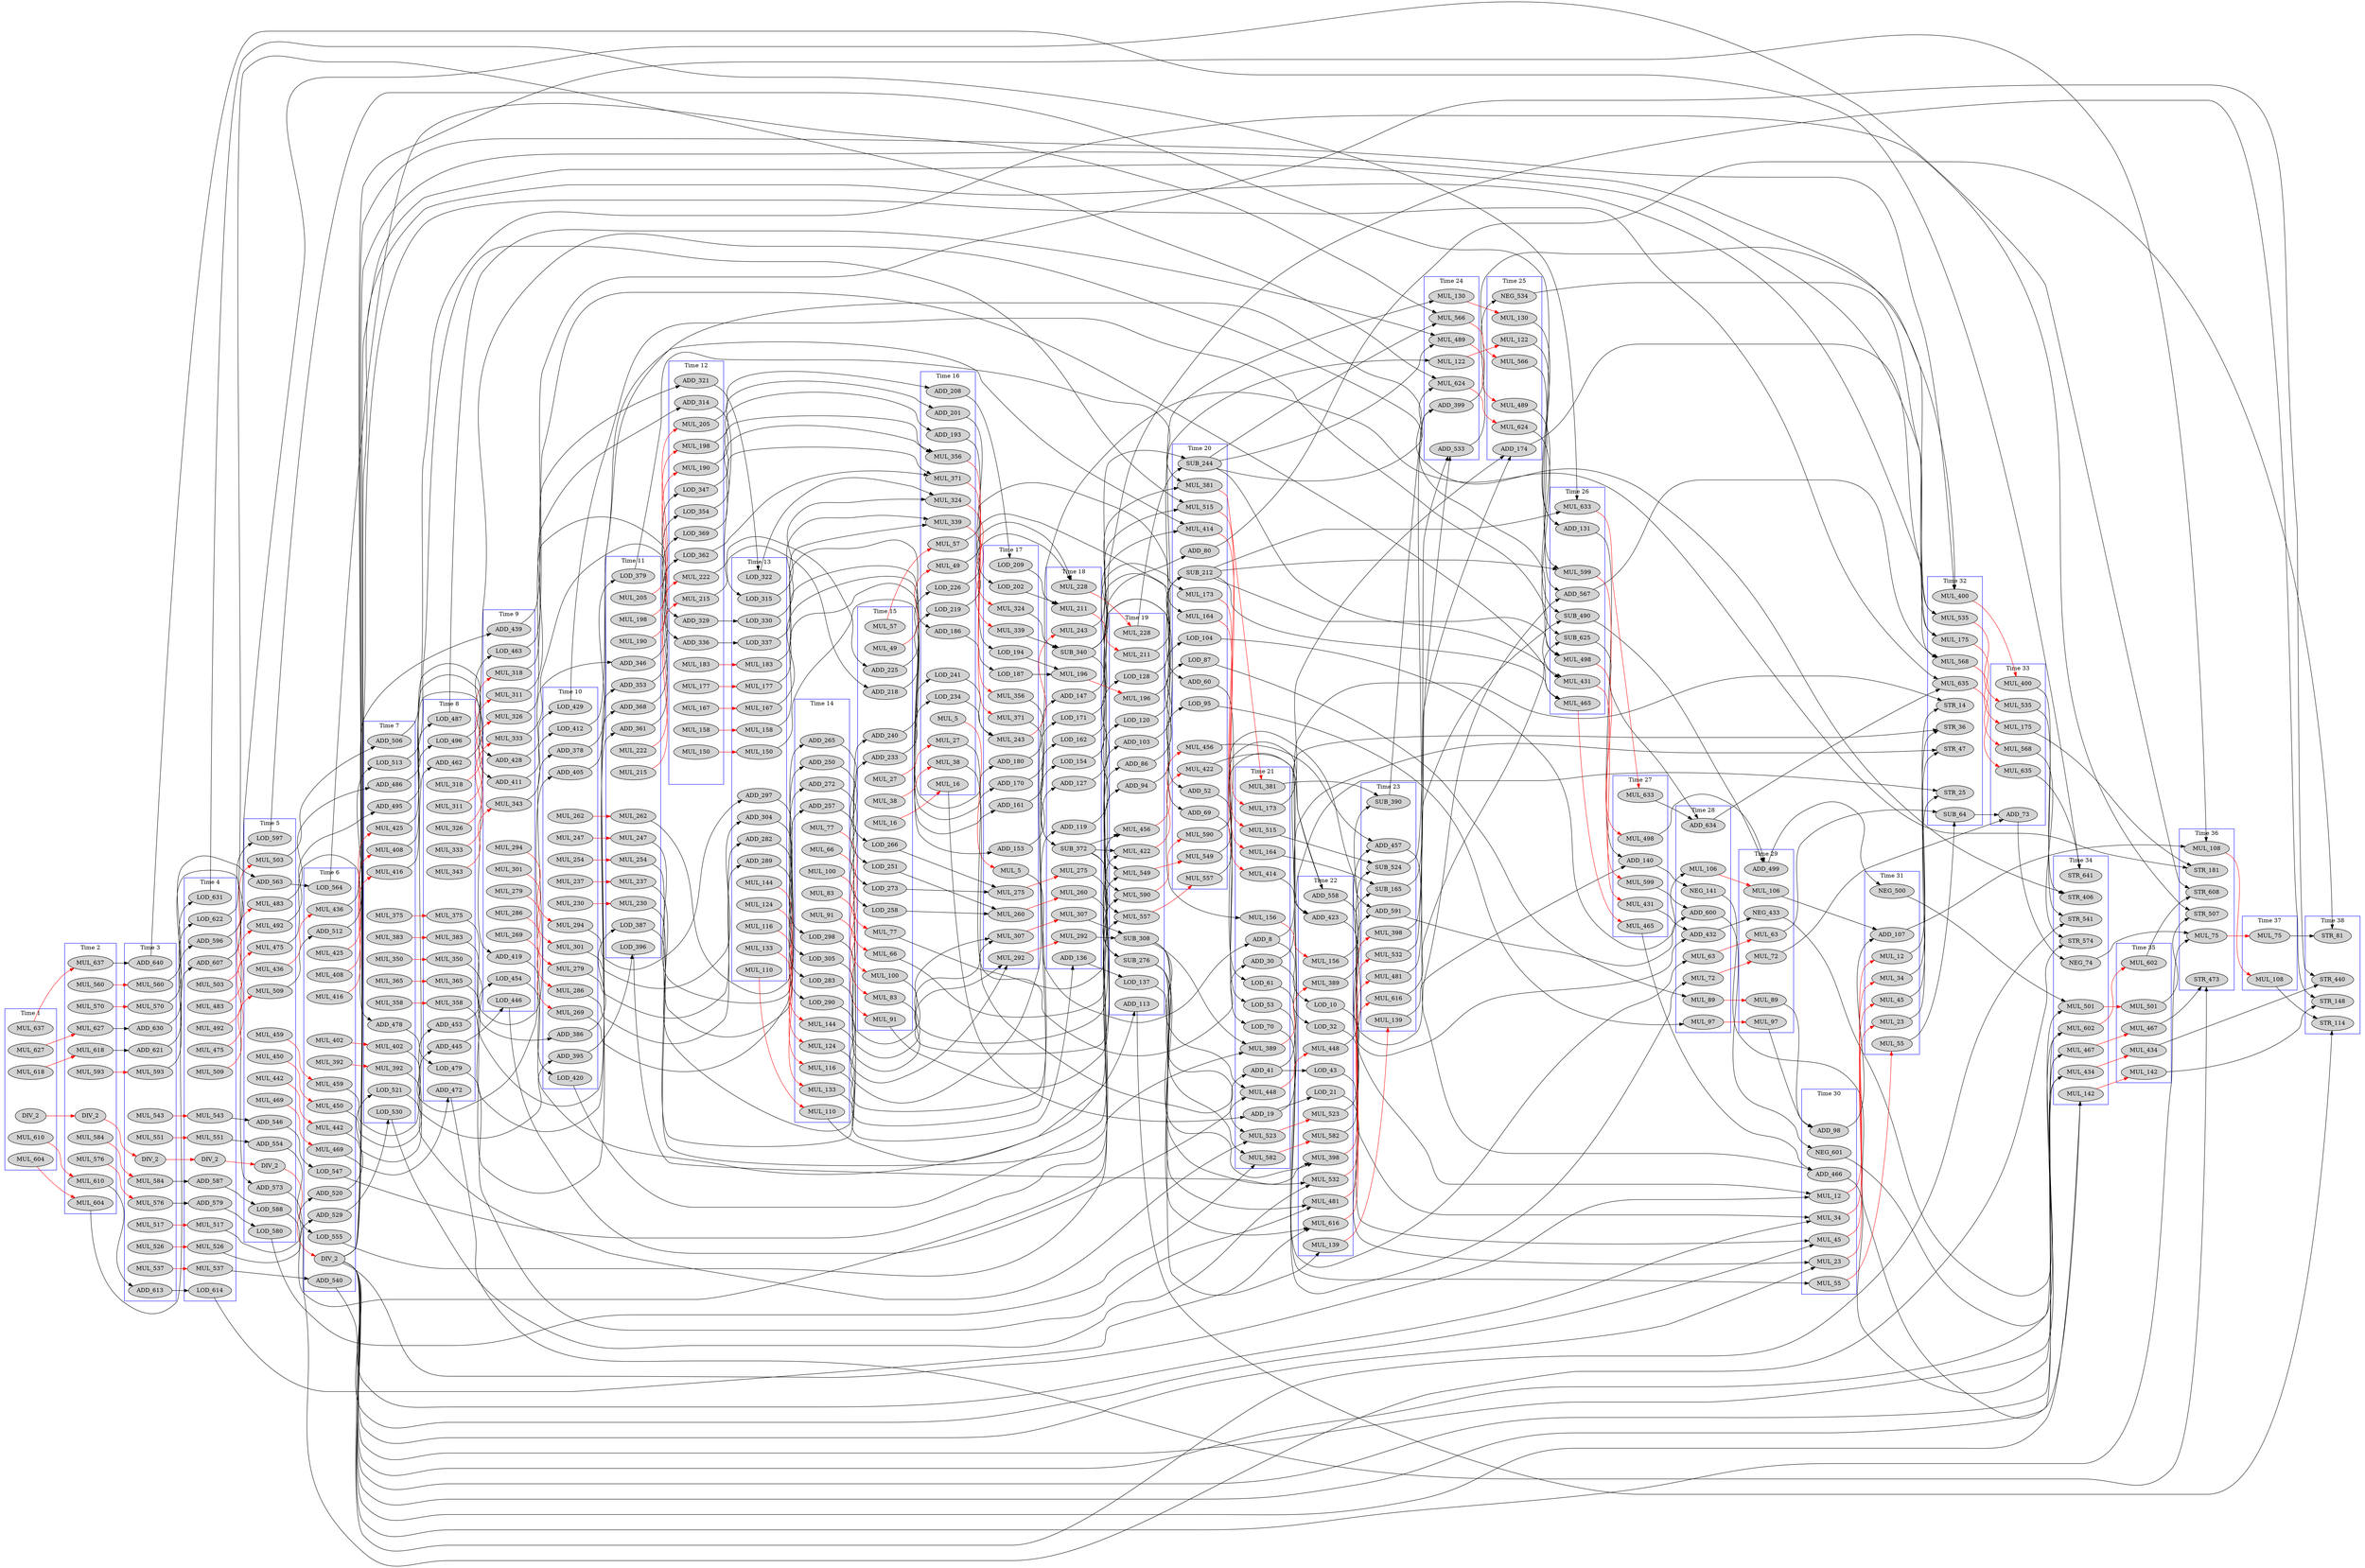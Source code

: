 digraph invert_matrix_general_dfg__3 {
  rankdir = LR;
  newrank="true"
  subgraph cluster_1 {
    rank=same;
    node [style=filled];
    label = "Time 1";
    color = blue;
    pseudo_1 [style=invis];
    DIV_2_0 [label=DIV_2]
    MUL_604_0 [label=MUL_604]
    MUL_610_0 [label=MUL_610]
    MUL_618_0 [label=MUL_618]
    MUL_627_0 [label=MUL_627]
    MUL_637_0 [label=MUL_637]
  }
  subgraph cluster_2 {
    rank=same;
    node [style=filled];
    label = "Time 2";
    color = blue;
    pseudo_2 [style=invis];
    DIV_2_1 [label=DIV_2]
    MUL_560_0 [label=MUL_560]
    MUL_570_0 [label=MUL_570]
    MUL_576_0 [label=MUL_576]
    MUL_584_0 [label=MUL_584]
    MUL_593_0 [label=MUL_593]
    MUL_604_1 [label=MUL_604]
    MUL_610_1 [label=MUL_610]
    MUL_618_1 [label=MUL_618]
    MUL_627_1 [label=MUL_627]
    MUL_637_1 [label=MUL_637]
  }
  subgraph cluster_3 {
    rank=same;
    node [style=filled];
    label = "Time 3";
    color = blue;
    pseudo_3 [style=invis];
    DIV_2_2 [label=DIV_2]
    MUL_517_0 [label=MUL_517]
    MUL_526_0 [label=MUL_526]
    MUL_537_0 [label=MUL_537]
    MUL_543_0 [label=MUL_543]
    MUL_551_0 [label=MUL_551]
    MUL_560_1 [label=MUL_560]
    MUL_570_1 [label=MUL_570]
    MUL_576_1 [label=MUL_576]
    MUL_584_1 [label=MUL_584]
    MUL_593_1 [label=MUL_593]
    ADD_613
    ADD_621
    ADD_630
    ADD_640
  }
  subgraph cluster_4 {
    rank=same;
    node [style=filled];
    label = "Time 4";
    color = blue;
    pseudo_4 [style=invis];
    DIV_2_3 [label=DIV_2]
    MUL_475_0 [label=MUL_475]
    MUL_483_0 [label=MUL_483]
    MUL_492_0 [label=MUL_492]
    MUL_503_0 [label=MUL_503]
    MUL_509_0 [label=MUL_509]
    MUL_517_1 [label=MUL_517]
    MUL_526_1 [label=MUL_526]
    MUL_537_1 [label=MUL_537]
    MUL_543_1 [label=MUL_543]
    MUL_551_1 [label=MUL_551]
    ADD_579
    ADD_587
    ADD_596
    ADD_607
    LOD_614
    LOD_622
    LOD_631
  }
  subgraph cluster_5 {
    rank=same;
    node [style=filled];
    label = "Time 5";
    color = blue;
    pseudo_5 [style=invis];
    DIV_2_4 [label=DIV_2]
    MUL_436_0 [label=MUL_436]
    MUL_442_0 [label=MUL_442]
    MUL_450_0 [label=MUL_450]
    MUL_459_0 [label=MUL_459]
    MUL_469_0 [label=MUL_469]
    MUL_475_1 [label=MUL_475]
    MUL_483_1 [label=MUL_483]
    MUL_492_1 [label=MUL_492]
    MUL_503_1 [label=MUL_503]
    MUL_509_1 [label=MUL_509]
    ADD_546
    ADD_554
    ADD_563
    ADD_573
    LOD_580
    LOD_588
    LOD_597
  }
  subgraph cluster_6 {
    rank=same;
    node [style=filled];
    label = "Time 6";
    color = blue;
    pseudo_6 [style=invis];
    DIV_2_5 [label=DIV_2]
    MUL_392_0 [label=MUL_392]
    MUL_402_0 [label=MUL_402]
    MUL_408_0 [label=MUL_408]
    MUL_416_0 [label=MUL_416]
    MUL_425_0 [label=MUL_425]
    MUL_436_1 [label=MUL_436]
    MUL_442_1 [label=MUL_442]
    MUL_450_1 [label=MUL_450]
    MUL_459_1 [label=MUL_459]
    MUL_469_1 [label=MUL_469]
    ADD_512
    ADD_520
    ADD_529
    ADD_540
    LOD_547
    LOD_555
    LOD_564
  }
  subgraph cluster_7 {
    rank=same;
    node [style=filled];
    label = "Time 7";
    color = blue;
    pseudo_7 [style=invis];
    MUL_350_0 [label=MUL_350]
    MUL_358_0 [label=MUL_358]
    MUL_365_0 [label=MUL_365]
    MUL_375_0 [label=MUL_375]
    MUL_383_0 [label=MUL_383]
    MUL_392_1 [label=MUL_392]
    MUL_402_1 [label=MUL_402]
    MUL_408_1 [label=MUL_408]
    MUL_416_1 [label=MUL_416]
    MUL_425_1 [label=MUL_425]
    ADD_478
    ADD_486
    ADD_495
    ADD_506
    LOD_513
    LOD_521
    LOD_530
  }
  subgraph cluster_8 {
    rank=same;
    node [style=filled];
    label = "Time 8";
    color = blue;
    pseudo_8 [style=invis];
    MUL_311_0 [label=MUL_311]
    MUL_318_0 [label=MUL_318]
    MUL_326_0 [label=MUL_326]
    MUL_333_0 [label=MUL_333]
    MUL_343_0 [label=MUL_343]
    MUL_350_1 [label=MUL_350]
    MUL_358_1 [label=MUL_358]
    MUL_365_1 [label=MUL_365]
    MUL_375_1 [label=MUL_375]
    MUL_383_1 [label=MUL_383]
    ADD_445
    ADD_453
    ADD_462
    ADD_472
    LOD_479
    LOD_487
    LOD_496
  }
  subgraph cluster_9 {
    rank=same;
    node [style=filled];
    label = "Time 9";
    color = blue;
    pseudo_9 [style=invis];
    MUL_269_0 [label=MUL_269]
    MUL_279_0 [label=MUL_279]
    MUL_286_0 [label=MUL_286]
    MUL_294_0 [label=MUL_294]
    MUL_301_0 [label=MUL_301]
    MUL_311_1 [label=MUL_311]
    MUL_318_1 [label=MUL_318]
    MUL_326_1 [label=MUL_326]
    MUL_333_1 [label=MUL_333]
    MUL_343_1 [label=MUL_343]
    ADD_411
    ADD_419
    ADD_428
    ADD_439
    LOD_446
    LOD_454
    LOD_463
  }
  subgraph cluster_10 {
    rank=same;
    node [style=filled];
    label = "Time 10";
    color = blue;
    pseudo_10 [style=invis];
    MUL_230_0 [label=MUL_230]
    MUL_237_0 [label=MUL_237]
    MUL_247_0 [label=MUL_247]
    MUL_254_0 [label=MUL_254]
    MUL_262_0 [label=MUL_262]
    MUL_269_1 [label=MUL_269]
    MUL_279_1 [label=MUL_279]
    MUL_286_1 [label=MUL_286]
    MUL_294_1 [label=MUL_294]
    MUL_301_1 [label=MUL_301]
    ADD_378
    ADD_386
    ADD_395
    ADD_405
    LOD_412
    LOD_420
    LOD_429
  }
  subgraph cluster_11 {
    rank=same;
    node [style=filled];
    label = "Time 11";
    color = blue;
    pseudo_11 [style=invis];
    MUL_190_0 [label=MUL_190]
    MUL_198_0 [label=MUL_198]
    MUL_205_0 [label=MUL_205]
    MUL_215_0 [label=MUL_215]
    MUL_222_0 [label=MUL_222]
    MUL_230_1 [label=MUL_230]
    MUL_237_1 [label=MUL_237]
    MUL_247_1 [label=MUL_247]
    MUL_254_1 [label=MUL_254]
    MUL_262_1 [label=MUL_262]
    ADD_346
    ADD_353
    ADD_361
    ADD_368
    LOD_379
    LOD_387
    LOD_396
  }
  subgraph cluster_12 {
    rank=same;
    node [style=filled];
    label = "Time 12";
    color = blue;
    pseudo_12 [style=invis];
    MUL_150_0 [label=MUL_150]
    MUL_158_0 [label=MUL_158]
    MUL_167_0 [label=MUL_167]
    MUL_177_0 [label=MUL_177]
    MUL_183_0 [label=MUL_183]
    MUL_190_1 [label=MUL_190]
    MUL_198_1 [label=MUL_198]
    MUL_205_1 [label=MUL_205]
    MUL_215_1 [label=MUL_215]
    MUL_222_1 [label=MUL_222]
    ADD_314
    ADD_321
    ADD_329
    ADD_336
    LOD_347
    LOD_354
    LOD_362
    LOD_369
  }
  subgraph cluster_13 {
    rank=same;
    node [style=filled];
    label = "Time 13";
    color = blue;
    pseudo_13 [style=invis];
    MUL_110_0 [label=MUL_110]
    MUL_116_0 [label=MUL_116]
    MUL_124_0 [label=MUL_124]
    MUL_133_0 [label=MUL_133]
    MUL_144_0 [label=MUL_144]
    MUL_150_1 [label=MUL_150]
    MUL_158_1 [label=MUL_158]
    MUL_167_1 [label=MUL_167]
    MUL_177_1 [label=MUL_177]
    MUL_183_1 [label=MUL_183]
    ADD_282
    ADD_289
    ADD_297
    ADD_304
    LOD_315
    LOD_322
    LOD_330
    LOD_337
  }
  subgraph cluster_14 {
    rank=same;
    node [style=filled];
    label = "Time 14";
    color = blue;
    pseudo_14 [style=invis];
    MUL_66_0 [label=MUL_66]
    MUL_77_0 [label=MUL_77]
    MUL_83_0 [label=MUL_83]
    MUL_91_0 [label=MUL_91]
    MUL_100_0 [label=MUL_100]
    MUL_110_1 [label=MUL_110]
    MUL_116_1 [label=MUL_116]
    MUL_124_1 [label=MUL_124]
    MUL_133_1 [label=MUL_133]
    MUL_144_1 [label=MUL_144]
    ADD_250
    ADD_257
    ADD_265
    ADD_272
    LOD_283
    LOD_290
    LOD_298
    LOD_305
  }
  subgraph cluster_15 {
    rank=same;
    node [style=filled];
    label = "Time 15";
    color = blue;
    pseudo_15 [style=invis];
    MUL_16_0 [label=MUL_16]
    MUL_27_0 [label=MUL_27]
    MUL_38_0 [label=MUL_38]
    MUL_49_0 [label=MUL_49]
    MUL_57_0 [label=MUL_57]
    MUL_66_1 [label=MUL_66]
    MUL_77_1 [label=MUL_77]
    MUL_83_1 [label=MUL_83]
    MUL_91_1 [label=MUL_91]
    MUL_100_1 [label=MUL_100]
    ADD_218
    ADD_225
    ADD_233
    ADD_240
    LOD_251
    LOD_258
    LOD_266
    LOD_273
  }
  subgraph cluster_16 {
    rank=same;
    node [style=filled];
    label = "Time 16";
    color = blue;
    pseudo_16 [style=invis];
    MUL_5_0 [label=MUL_5]
    MUL_16_1 [label=MUL_16]
    MUL_27_1 [label=MUL_27]
    MUL_38_1 [label=MUL_38]
    MUL_49_1 [label=MUL_49]
    MUL_57_1 [label=MUL_57]
    ADD_186
    ADD_193
    ADD_201
    ADD_208
    LOD_219
    LOD_226
    LOD_234
    LOD_241
    MUL_324_0 [label=MUL_324]
    MUL_339_0 [label=MUL_339]
    MUL_356_0 [label=MUL_356]
    MUL_371_0 [label=MUL_371]
  }
  subgraph cluster_17 {
    rank=same;
    node [style=filled];
    label = "Time 17";
    color = blue;
    pseudo_17 [style=invis];
    MUL_5_1 [label=MUL_5]
    ADD_153
    ADD_161
    ADD_170
    ADD_180
    LOD_187
    LOD_194
    LOD_202
    LOD_209
    MUL_243_0 [label=MUL_243]
    MUL_260_0 [label=MUL_260]
    MUL_275_0 [label=MUL_275]
    MUL_292_0 [label=MUL_292]
    MUL_307_0 [label=MUL_307]
    MUL_324_1 [label=MUL_324]
    MUL_339_1 [label=MUL_339]
    MUL_356_1 [label=MUL_356]
    MUL_371_1 [label=MUL_371]
  }
  subgraph cluster_18 {
    rank=same;
    node [style=filled];
    label = "Time 18";
    color = blue;
    pseudo_18 [style=invis];
    ADD_119
    ADD_127
    ADD_136
    ADD_147
    LOD_154
    LOD_162
    LOD_171
    MUL_196_0 [label=MUL_196]
    MUL_211_0 [label=MUL_211]
    MUL_228_0 [label=MUL_228]
    MUL_243_1 [label=MUL_243]
    MUL_260_1 [label=MUL_260]
    MUL_275_1 [label=MUL_275]
    MUL_292_1 [label=MUL_292]
    MUL_307_1 [label=MUL_307]
    SUB_340
    SUB_372
  }
  subgraph cluster_19 {
    rank=same;
    node [style=filled];
    label = "Time 19";
    color = blue;
    pseudo_19 [style=invis];
    ADD_86
    ADD_94
    ADD_103
    ADD_113
    LOD_120
    LOD_128
    LOD_137
    MUL_196_1 [label=MUL_196]
    MUL_211_1 [label=MUL_211]
    MUL_228_1 [label=MUL_228]
    SUB_276
    SUB_308
    MUL_422_0 [label=MUL_422]
    MUL_456_0 [label=MUL_456]
    MUL_549_0 [label=MUL_549]
    MUL_557_0 [label=MUL_557]
    MUL_590_0 [label=MUL_590]
  }
  subgraph cluster_20 {
    rank=same;
    node [style=filled];
    label = "Time 20";
    color = blue;
    pseudo_20 [style=invis];
    ADD_52
    ADD_60
    ADD_69
    ADD_80
    LOD_87
    LOD_95
    LOD_104
    MUL_164_0 [label=MUL_164]
    MUL_173_0 [label=MUL_173]
    SUB_212
    SUB_244
    MUL_381_0 [label=MUL_381]
    MUL_414_0 [label=MUL_414]
    MUL_422_1 [label=MUL_422]
    MUL_456_1 [label=MUL_456]
    MUL_515_0 [label=MUL_515]
    MUL_549_1 [label=MUL_549]
    MUL_557_1 [label=MUL_557]
    MUL_590_1 [label=MUL_590]
  }
  subgraph cluster_21 {
    rank=same;
    node [style=filled];
    label = "Time 21";
    color = blue;
    pseudo_21 [style=invis];
    ADD_8
    ADD_19
    ADD_30
    ADD_41
    LOD_53
    LOD_61
    LOD_70
    MUL_156_0 [label=MUL_156]
    MUL_164_1 [label=MUL_164]
    MUL_173_1 [label=MUL_173]
    MUL_381_1 [label=MUL_381]
    MUL_389_0 [label=MUL_389]
    MUL_414_1 [label=MUL_414]
    MUL_448_0 [label=MUL_448]
    MUL_515_1 [label=MUL_515]
    MUL_523_0 [label=MUL_523]
    MUL_582_0 [label=MUL_582]
  }
  subgraph cluster_22 {
    rank=same;
    node [style=filled];
    label = "Time 22";
    color = blue;
    pseudo_22 [style=invis];
    LOD_10
    LOD_21
    LOD_32
    LOD_43
    MUL_139_0 [label=MUL_139]
    MUL_156_1 [label=MUL_156]
    MUL_389_1 [label=MUL_389]
    MUL_398_0 [label=MUL_398]
    ADD_423
    MUL_448_1 [label=MUL_448]
    MUL_481_0 [label=MUL_481]
    MUL_523_1 [label=MUL_523]
    MUL_532_0 [label=MUL_532]
    ADD_558
    MUL_582_1 [label=MUL_582]
    MUL_616_0 [label=MUL_616]
  }
  subgraph cluster_23 {
    rank=same;
    node [style=filled];
    label = "Time 23";
    color = blue;
    pseudo_23 [style=invis];
    MUL_139_1 [label=MUL_139]
    SUB_165
    SUB_390
    MUL_398_1 [label=MUL_398]
    ADD_457
    MUL_481_1 [label=MUL_481]
    SUB_524
    MUL_532_1 [label=MUL_532]
    ADD_591
    MUL_616_1 [label=MUL_616]
  }
  subgraph cluster_24 {
    rank=same;
    node [style=filled];
    label = "Time 24";
    color = blue;
    pseudo_24 [style=invis];
    MUL_122_0 [label=MUL_122]
    MUL_130_0 [label=MUL_130]
    ADD_399
    MUL_489_0 [label=MUL_489]
    ADD_533
    MUL_566_0 [label=MUL_566]
    MUL_624_0 [label=MUL_624]
  }
  subgraph cluster_25 {
    rank=same;
    node [style=filled];
    label = "Time 25";
    color = blue;
    pseudo_25 [style=invis];
    MUL_122_1 [label=MUL_122]
    MUL_130_1 [label=MUL_130]
    ADD_174
    MUL_489_1 [label=MUL_489]
    NEG_534
    MUL_566_1 [label=MUL_566]
    MUL_624_1 [label=MUL_624]
  }
  subgraph cluster_26 {
    rank=same;
    node [style=filled];
    label = "Time 26";
    color = blue;
    pseudo_26 [style=invis];
    ADD_131
    MUL_431_0 [label=MUL_431]
    MUL_465_0 [label=MUL_465]
    SUB_490
    MUL_498_0 [label=MUL_498]
    ADD_567
    MUL_599_0 [label=MUL_599]
    SUB_625
    MUL_633_0 [label=MUL_633]
  }
  subgraph cluster_27 {
    rank=same;
    node [style=filled];
    label = "Time 27";
    color = blue;
    pseudo_27 [style=invis];
    ADD_140
    MUL_431_1 [label=MUL_431]
    MUL_465_1 [label=MUL_465]
    MUL_498_1 [label=MUL_498]
    MUL_599_1 [label=MUL_599]
    MUL_633_1 [label=MUL_633]
  }
  subgraph cluster_28 {
    rank=same;
    node [style=filled];
    label = "Time 28";
    color = blue;
    pseudo_28 [style=invis];
    MUL_63_0 [label=MUL_63]
    MUL_72_0 [label=MUL_72]
    MUL_89_0 [label=MUL_89]
    MUL_97_0 [label=MUL_97]
    MUL_106_0 [label=MUL_106]
    NEG_141
    ADD_432
    ADD_600
    ADD_634
  }
  subgraph cluster_29 {
    rank=same;
    node [style=filled];
    label = "Time 29";
    color = blue;
    pseudo_29 [style=invis];
    MUL_63_1 [label=MUL_63]
    MUL_72_1 [label=MUL_72]
    MUL_89_1 [label=MUL_89]
    MUL_97_1 [label=MUL_97]
    MUL_106_1 [label=MUL_106]
    NEG_433
    ADD_499
  }
  subgraph cluster_30 {
    rank=same;
    node [style=filled];
    label = "Time 30";
    color = blue;
    pseudo_30 [style=invis];
    MUL_12_0 [label=MUL_12]
    MUL_23_0 [label=MUL_23]
    MUL_34_0 [label=MUL_34]
    MUL_45_0 [label=MUL_45]
    MUL_55_0 [label=MUL_55]
    ADD_98
    ADD_466
    NEG_601
  }
  subgraph cluster_31 {
    rank=same;
    node [style=filled];
    label = "Time 31";
    color = blue;
    pseudo_31 [style=invis];
    MUL_12_1 [label=MUL_12]
    MUL_23_1 [label=MUL_23]
    MUL_34_1 [label=MUL_34]
    MUL_45_1 [label=MUL_45]
    MUL_55_1 [label=MUL_55]
    ADD_107
    NEG_500
  }
  subgraph cluster_32 {
    rank=same;
    node [style=filled];
    label = "Time 32";
    color = blue;
    pseudo_32 [style=invis];
    STR_14
    STR_25
    STR_36
    STR_47
    SUB_64
    MUL_175_0 [label=MUL_175]
    MUL_400_0 [label=MUL_400]
    MUL_535_0 [label=MUL_535]
    MUL_568_0 [label=MUL_568]
    MUL_635_0 [label=MUL_635]
  }
  subgraph cluster_33 {
    rank=same;
    node [style=filled];
    label = "Time 33";
    color = blue;
    pseudo_33 [style=invis];
    ADD_73
    MUL_175_1 [label=MUL_175]
    MUL_400_1 [label=MUL_400]
    MUL_535_1 [label=MUL_535]
    MUL_568_1 [label=MUL_568]
    MUL_635_1 [label=MUL_635]
  }
  subgraph cluster_34 {
    rank=same;
    node [style=filled];
    label = "Time 34";
    color = blue;
    pseudo_34 [style=invis];
    NEG_74
    MUL_142_0 [label=MUL_142]
    STR_406
    MUL_434_0 [label=MUL_434]
    MUL_467_0 [label=MUL_467]
    MUL_501_0 [label=MUL_501]
    STR_541
    STR_574
    MUL_602_0 [label=MUL_602]
    STR_641
  }
  subgraph cluster_35 {
    rank=same;
    node [style=filled];
    label = "Time 35";
    color = blue;
    pseudo_35 [style=invis];
    MUL_142_1 [label=MUL_142]
    MUL_434_1 [label=MUL_434]
    MUL_467_1 [label=MUL_467]
    MUL_501_1 [label=MUL_501]
    MUL_602_1 [label=MUL_602]
  }
  subgraph cluster_36 {
    rank=same;
    node [style=filled];
    label = "Time 36";
    color = blue;
    pseudo_36 [style=invis];
    MUL_75_0 [label=MUL_75]
    MUL_108_0 [label=MUL_108]
    STR_181
    STR_473
    STR_507
    STR_608
  }
  subgraph cluster_37 {
    rank=same;
    node [style=filled];
    label = "Time 37";
    color = blue;
    pseudo_37 [style=invis];
    MUL_75_1 [label=MUL_75]
    MUL_108_1 [label=MUL_108]
  }
  subgraph cluster_38 {
    rank=same;
    node [style=filled];
    label = "Time 38";
    color = blue;
    pseudo_38 [style=invis];
    STR_81
    STR_114
    STR_148
    STR_440
  }
    pseudo_1->pseudo_2 [style=invis];
    pseudo_2->pseudo_3 [style=invis];
    pseudo_3->pseudo_4 [style=invis];
    pseudo_4->pseudo_5 [style=invis];
    pseudo_5->pseudo_6 [style=invis];
    pseudo_6->pseudo_7 [style=invis];
    pseudo_7->pseudo_8 [style=invis];
    pseudo_8->pseudo_9 [style=invis];
    pseudo_9->pseudo_10 [style=invis];
    pseudo_10->pseudo_11 [style=invis];
    pseudo_11->pseudo_12 [style=invis];
    pseudo_12->pseudo_13 [style=invis];
    pseudo_13->pseudo_14 [style=invis];
    pseudo_14->pseudo_15 [style=invis];
    pseudo_15->pseudo_16 [style=invis];
    pseudo_16->pseudo_17 [style=invis];
    pseudo_17->pseudo_18 [style=invis];
    pseudo_18->pseudo_19 [style=invis];
    pseudo_19->pseudo_20 [style=invis];
    pseudo_20->pseudo_21 [style=invis];
    pseudo_21->pseudo_22 [style=invis];
    pseudo_22->pseudo_23 [style=invis];
    pseudo_23->pseudo_24 [style=invis];
    pseudo_24->pseudo_25 [style=invis];
    pseudo_25->pseudo_26 [style=invis];
    pseudo_26->pseudo_27 [style=invis];
    pseudo_27->pseudo_28 [style=invis];
    pseudo_28->pseudo_29 [style=invis];
    pseudo_29->pseudo_30 [style=invis];
    pseudo_30->pseudo_31 [style=invis];
    pseudo_31->pseudo_32 [style=invis];
    pseudo_32->pseudo_33 [style=invis];
    pseudo_33->pseudo_34 [style=invis];
    pseudo_34->pseudo_35 [style=invis];
    pseudo_35->pseudo_36 [style=invis];
    pseudo_36->pseudo_37 [style=invis];
    pseudo_37->pseudo_38 [style=invis];
    DIV_2_0 -> DIV_2_1 [color=red];
    DIV_2_1 -> DIV_2_2 [color=red];
    DIV_2_2 -> DIV_2_3 [color=red];
    DIV_2_3 -> DIV_2_4 [color=red];
    DIV_2_4 -> DIV_2_5 [color=red];
    MUL_5_0 -> MUL_5_1 [color=red];
    MUL_12_0 -> MUL_12_1 [color=red];
    MUL_16_0 -> MUL_16_1 [color=red];
    MUL_23_0 -> MUL_23_1 [color=red];
    MUL_27_0 -> MUL_27_1 [color=red];
    MUL_34_0 -> MUL_34_1 [color=red];
    MUL_38_0 -> MUL_38_1 [color=red];
    MUL_45_0 -> MUL_45_1 [color=red];
    MUL_49_0 -> MUL_49_1 [color=red];
    MUL_55_0 -> MUL_55_1 [color=red];
    MUL_57_0 -> MUL_57_1 [color=red];
    MUL_63_0 -> MUL_63_1 [color=red];
    MUL_66_0 -> MUL_66_1 [color=red];
    MUL_72_0 -> MUL_72_1 [color=red];
    MUL_75_0 -> MUL_75_1 [color=red];
    MUL_77_0 -> MUL_77_1 [color=red];
    MUL_83_0 -> MUL_83_1 [color=red];
    MUL_89_0 -> MUL_89_1 [color=red];
    MUL_91_0 -> MUL_91_1 [color=red];
    MUL_97_0 -> MUL_97_1 [color=red];
    MUL_100_0 -> MUL_100_1 [color=red];
    MUL_106_0 -> MUL_106_1 [color=red];
    MUL_108_0 -> MUL_108_1 [color=red];
    MUL_110_0 -> MUL_110_1 [color=red];
    MUL_116_0 -> MUL_116_1 [color=red];
    MUL_122_0 -> MUL_122_1 [color=red];
    MUL_124_0 -> MUL_124_1 [color=red];
    MUL_130_0 -> MUL_130_1 [color=red];
    MUL_133_0 -> MUL_133_1 [color=red];
    MUL_139_0 -> MUL_139_1 [color=red];
    MUL_142_0 -> MUL_142_1 [color=red];
    MUL_144_0 -> MUL_144_1 [color=red];
    MUL_150_0 -> MUL_150_1 [color=red];
    MUL_156_0 -> MUL_156_1 [color=red];
    MUL_158_0 -> MUL_158_1 [color=red];
    MUL_164_0 -> MUL_164_1 [color=red];
    MUL_167_0 -> MUL_167_1 [color=red];
    MUL_173_0 -> MUL_173_1 [color=red];
    MUL_175_0 -> MUL_175_1 [color=red];
    MUL_177_0 -> MUL_177_1 [color=red];
    MUL_183_0 -> MUL_183_1 [color=red];
    MUL_190_0 -> MUL_190_1 [color=red];
    MUL_196_0 -> MUL_196_1 [color=red];
    MUL_198_0 -> MUL_198_1 [color=red];
    MUL_205_0 -> MUL_205_1 [color=red];
    MUL_211_0 -> MUL_211_1 [color=red];
    MUL_215_0 -> MUL_215_1 [color=red];
    MUL_222_0 -> MUL_222_1 [color=red];
    MUL_228_0 -> MUL_228_1 [color=red];
    MUL_230_0 -> MUL_230_1 [color=red];
    MUL_237_0 -> MUL_237_1 [color=red];
    MUL_243_0 -> MUL_243_1 [color=red];
    MUL_247_0 -> MUL_247_1 [color=red];
    MUL_254_0 -> MUL_254_1 [color=red];
    MUL_260_0 -> MUL_260_1 [color=red];
    MUL_262_0 -> MUL_262_1 [color=red];
    MUL_269_0 -> MUL_269_1 [color=red];
    MUL_275_0 -> MUL_275_1 [color=red];
    MUL_279_0 -> MUL_279_1 [color=red];
    MUL_286_0 -> MUL_286_1 [color=red];
    MUL_292_0 -> MUL_292_1 [color=red];
    MUL_294_0 -> MUL_294_1 [color=red];
    MUL_301_0 -> MUL_301_1 [color=red];
    MUL_307_0 -> MUL_307_1 [color=red];
    MUL_311_0 -> MUL_311_1 [color=red];
    MUL_318_0 -> MUL_318_1 [color=red];
    MUL_324_0 -> MUL_324_1 [color=red];
    MUL_326_0 -> MUL_326_1 [color=red];
    MUL_333_0 -> MUL_333_1 [color=red];
    MUL_339_0 -> MUL_339_1 [color=red];
    MUL_343_0 -> MUL_343_1 [color=red];
    MUL_350_0 -> MUL_350_1 [color=red];
    MUL_356_0 -> MUL_356_1 [color=red];
    MUL_358_0 -> MUL_358_1 [color=red];
    MUL_365_0 -> MUL_365_1 [color=red];
    MUL_371_0 -> MUL_371_1 [color=red];
    MUL_375_0 -> MUL_375_1 [color=red];
    MUL_381_0 -> MUL_381_1 [color=red];
    MUL_383_0 -> MUL_383_1 [color=red];
    MUL_389_0 -> MUL_389_1 [color=red];
    MUL_392_0 -> MUL_392_1 [color=red];
    MUL_398_0 -> MUL_398_1 [color=red];
    MUL_400_0 -> MUL_400_1 [color=red];
    MUL_402_0 -> MUL_402_1 [color=red];
    MUL_408_0 -> MUL_408_1 [color=red];
    MUL_414_0 -> MUL_414_1 [color=red];
    MUL_416_0 -> MUL_416_1 [color=red];
    MUL_422_0 -> MUL_422_1 [color=red];
    MUL_425_0 -> MUL_425_1 [color=red];
    MUL_431_0 -> MUL_431_1 [color=red];
    MUL_434_0 -> MUL_434_1 [color=red];
    MUL_436_0 -> MUL_436_1 [color=red];
    MUL_442_0 -> MUL_442_1 [color=red];
    MUL_448_0 -> MUL_448_1 [color=red];
    MUL_450_0 -> MUL_450_1 [color=red];
    MUL_456_0 -> MUL_456_1 [color=red];
    MUL_459_0 -> MUL_459_1 [color=red];
    MUL_465_0 -> MUL_465_1 [color=red];
    MUL_467_0 -> MUL_467_1 [color=red];
    MUL_469_0 -> MUL_469_1 [color=red];
    MUL_475_0 -> MUL_475_1 [color=red];
    MUL_481_0 -> MUL_481_1 [color=red];
    MUL_483_0 -> MUL_483_1 [color=red];
    MUL_489_0 -> MUL_489_1 [color=red];
    MUL_492_0 -> MUL_492_1 [color=red];
    MUL_498_0 -> MUL_498_1 [color=red];
    MUL_501_0 -> MUL_501_1 [color=red];
    MUL_503_0 -> MUL_503_1 [color=red];
    MUL_509_0 -> MUL_509_1 [color=red];
    MUL_515_0 -> MUL_515_1 [color=red];
    MUL_517_0 -> MUL_517_1 [color=red];
    MUL_523_0 -> MUL_523_1 [color=red];
    MUL_526_0 -> MUL_526_1 [color=red];
    MUL_532_0 -> MUL_532_1 [color=red];
    MUL_535_0 -> MUL_535_1 [color=red];
    MUL_537_0 -> MUL_537_1 [color=red];
    MUL_543_0 -> MUL_543_1 [color=red];
    MUL_549_0 -> MUL_549_1 [color=red];
    MUL_551_0 -> MUL_551_1 [color=red];
    MUL_557_0 -> MUL_557_1 [color=red];
    MUL_560_0 -> MUL_560_1 [color=red];
    MUL_566_0 -> MUL_566_1 [color=red];
    MUL_568_0 -> MUL_568_1 [color=red];
    MUL_570_0 -> MUL_570_1 [color=red];
    MUL_576_0 -> MUL_576_1 [color=red];
    MUL_582_0 -> MUL_582_1 [color=red];
    MUL_584_0 -> MUL_584_1 [color=red];
    MUL_590_0 -> MUL_590_1 [color=red];
    MUL_593_0 -> MUL_593_1 [color=red];
    MUL_599_0 -> MUL_599_1 [color=red];
    MUL_602_0 -> MUL_602_1 [color=red];
    MUL_604_0 -> MUL_604_1 [color=red];
    MUL_610_0 -> MUL_610_1 [color=red];
    MUL_616_0 -> MUL_616_1 [color=red];
    MUL_618_0 -> MUL_618_1 [color=red];
    MUL_624_0 -> MUL_624_1 [color=red];
    MUL_627_0 -> MUL_627_1 [color=red];
    MUL_633_0 -> MUL_633_1 [color=red];
    MUL_635_0 -> MUL_635_1 [color=red];
    MUL_637_0 -> MUL_637_1 [color=red];
    DIV_2_5 -> MUL_12_0 [ name = 1 ];
    DIV_2_5 -> MUL_23_0 [ name = 2 ];
    DIV_2_5 -> MUL_34_0 [ name = 3 ];
    DIV_2_5 -> MUL_45_0 [ name = 4 ];
    DIV_2_5 -> MUL_75_0 [ name = 5 ];
    DIV_2_5 -> MUL_108_0 [ name = 6 ];
    DIV_2_5 -> MUL_142_0 [ name = 7 ];
    DIV_2_5 -> MUL_175_0 [ name = 8 ];
    DIV_2_5 -> MUL_400_0 [ name = 9 ];
    DIV_2_5 -> MUL_434_0 [ name = 10 ];
    DIV_2_5 -> MUL_467_0 [ name = 11 ];
    DIV_2_5 -> MUL_501_0 [ name = 12 ];
    DIV_2_5 -> MUL_535_0 [ name = 13 ];
    DIV_2_5 -> MUL_568_0 [ name = 14 ];
    DIV_2_5 -> MUL_602_0 [ name = 15 ];
    DIV_2_5 -> MUL_635_0 [ name = 16 ];
    MUL_5_1 -> ADD_8 [ name = 18 ];
    ADD_8 -> LOD_10 [ name = 20 ];
    ADD_8 -> STR_14 [ name = 21 ];
    LOD_10 -> MUL_12_0 [ name = 22 ];
    MUL_12_1 -> STR_14 [ name = 23 ];
    MUL_16_1 -> ADD_19 [ name = 25 ];
    ADD_19 -> LOD_21 [ name = 27 ];
    ADD_19 -> STR_25 [ name = 28 ];
    LOD_21 -> MUL_23_0 [ name = 29 ];
    MUL_23_1 -> STR_25 [ name = 30 ];
    MUL_27_1 -> ADD_30 [ name = 32 ];
    ADD_30 -> LOD_32 [ name = 34 ];
    ADD_30 -> STR_36 [ name = 35 ];
    LOD_32 -> MUL_34_0 [ name = 36 ];
    MUL_34_1 -> STR_36 [ name = 37 ];
    MUL_38_1 -> ADD_41 [ name = 39 ];
    ADD_41 -> LOD_43 [ name = 41 ];
    ADD_41 -> STR_47 [ name = 42 ];
    LOD_43 -> MUL_45_0 [ name = 43 ];
    MUL_45_1 -> STR_47 [ name = 44 ];
    MUL_49_1 -> ADD_52 [ name = 46 ];
    ADD_52 -> LOD_53 [ name = 47 ];
    LOD_53 -> MUL_55_0 [ name = 48 ];
    MUL_55_1 -> SUB_64 [ name = 49 ];
    MUL_57_1 -> ADD_60 [ name = 51 ];
    ADD_60 -> LOD_61 [ name = 52 ];
    LOD_61 -> MUL_63_0 [ name = 53 ];
    MUL_63_1 -> SUB_64 [ name = 54 ];
    SUB_64 -> ADD_73 [ name = 55 ];
    MUL_66_1 -> ADD_69 [ name = 57 ];
    ADD_69 -> LOD_70 [ name = 58 ];
    LOD_70 -> MUL_72_0 [ name = 59 ];
    MUL_72_1 -> ADD_73 [ name = 60 ];
    ADD_73 -> NEG_74 [ name = 61 ];
    NEG_74 -> MUL_75_0 [ name = 62 ];
    MUL_75_1 -> STR_81 [ name = 63 ];
    MUL_77_1 -> ADD_80 [ name = 65 ];
    ADD_80 -> STR_81 [ name = 67 ];
    MUL_83_1 -> ADD_86 [ name = 69 ];
    ADD_86 -> LOD_87 [ name = 70 ];
    LOD_87 -> MUL_89_0 [ name = 71 ];
    MUL_89_1 -> ADD_98 [ name = 72 ];
    MUL_91_1 -> ADD_94 [ name = 74 ];
    ADD_94 -> LOD_95 [ name = 75 ];
    LOD_95 -> MUL_97_0 [ name = 76 ];
    MUL_97_1 -> ADD_98 [ name = 77 ];
    ADD_98 -> ADD_107 [ name = 78 ];
    MUL_100_1 -> ADD_103 [ name = 80 ];
    ADD_103 -> LOD_104 [ name = 81 ];
    LOD_104 -> MUL_106_0 [ name = 82 ];
    MUL_106_1 -> ADD_107 [ name = 83 ];
    ADD_107 -> MUL_108_0 [ name = 84 ];
    MUL_108_1 -> STR_114 [ name = 85 ];
    MUL_110_1 -> ADD_113 [ name = 87 ];
    ADD_113 -> STR_114 [ name = 89 ];
    MUL_116_1 -> ADD_119 [ name = 91 ];
    ADD_119 -> LOD_120 [ name = 92 ];
    LOD_120 -> MUL_122_0 [ name = 93 ];
    MUL_122_1 -> ADD_131 [ name = 94 ];
    MUL_124_1 -> ADD_127 [ name = 96 ];
    ADD_127 -> LOD_128 [ name = 97 ];
    LOD_128 -> MUL_130_0 [ name = 98 ];
    MUL_130_1 -> ADD_131 [ name = 99 ];
    ADD_131 -> ADD_140 [ name = 100 ];
    MUL_133_1 -> ADD_136 [ name = 102 ];
    ADD_136 -> LOD_137 [ name = 103 ];
    LOD_137 -> MUL_139_0 [ name = 104 ];
    MUL_139_1 -> ADD_140 [ name = 105 ];
    ADD_140 -> NEG_141 [ name = 106 ];
    NEG_141 -> MUL_142_0 [ name = 107 ];
    MUL_142_1 -> STR_148 [ name = 108 ];
    MUL_144_1 -> ADD_147 [ name = 110 ];
    ADD_147 -> STR_148 [ name = 112 ];
    MUL_150_1 -> ADD_153 [ name = 114 ];
    ADD_153 -> LOD_154 [ name = 115 ];
    LOD_154 -> MUL_156_0 [ name = 116 ];
    MUL_156_1 -> SUB_165 [ name = 117 ];
    MUL_158_1 -> ADD_161 [ name = 119 ];
    ADD_161 -> LOD_162 [ name = 120 ];
    LOD_162 -> MUL_164_0 [ name = 121 ];
    MUL_164_1 -> SUB_165 [ name = 122 ];
    SUB_165 -> ADD_174 [ name = 123 ];
    MUL_167_1 -> ADD_170 [ name = 125 ];
    ADD_170 -> LOD_171 [ name = 126 ];
    LOD_171 -> MUL_173_0 [ name = 127 ];
    MUL_173_1 -> ADD_174 [ name = 128 ];
    ADD_174 -> MUL_175_0 [ name = 129 ];
    MUL_175_1 -> STR_181 [ name = 130 ];
    MUL_177_1 -> ADD_180 [ name = 132 ];
    ADD_180 -> STR_181 [ name = 134 ];
    MUL_183_1 -> ADD_186 [ name = 136 ];
    ADD_186 -> LOD_187 [ name = 137 ];
    LOD_187 -> MUL_196_0 [ name = 138 ];
    MUL_190_1 -> ADD_193 [ name = 140 ];
    ADD_193 -> LOD_194 [ name = 141 ];
    LOD_194 -> MUL_196_0 [ name = 142 ];
    MUL_196_1 -> SUB_212 [ name = 143 ];
    MUL_198_1 -> ADD_201 [ name = 145 ];
    ADD_201 -> LOD_202 [ name = 146 ];
    LOD_202 -> MUL_211_0 [ name = 147 ];
    MUL_205_1 -> ADD_208 [ name = 149 ];
    ADD_208 -> LOD_209 [ name = 150 ];
    LOD_209 -> MUL_211_0 [ name = 151 ];
    MUL_211_1 -> SUB_212 [ name = 152 ];
    SUB_212 -> MUL_465_0 [ name = 153 ];
    SUB_212 -> MUL_498_0 [ name = 154 ];
    SUB_212 -> MUL_599_0 [ name = 155 ];
    SUB_212 -> MUL_633_0 [ name = 156 ];
    MUL_215_1 -> ADD_218 [ name = 158 ];
    ADD_218 -> LOD_219 [ name = 159 ];
    LOD_219 -> MUL_228_0 [ name = 160 ];
    MUL_222_1 -> ADD_225 [ name = 162 ];
    ADD_225 -> LOD_226 [ name = 163 ];
    LOD_226 -> MUL_228_0 [ name = 164 ];
    MUL_228_1 -> SUB_244 [ name = 165 ];
    MUL_230_1 -> ADD_233 [ name = 167 ];
    ADD_233 -> LOD_234 [ name = 168 ];
    LOD_234 -> MUL_243_0 [ name = 169 ];
    MUL_237_1 -> ADD_240 [ name = 171 ];
    ADD_240 -> LOD_241 [ name = 172 ];
    LOD_241 -> MUL_243_0 [ name = 173 ];
    MUL_243_1 -> SUB_244 [ name = 174 ];
    SUB_244 -> MUL_431_0 [ name = 175 ];
    SUB_244 -> MUL_489_0 [ name = 176 ];
    SUB_244 -> MUL_566_0 [ name = 177 ];
    SUB_244 -> MUL_624_0 [ name = 178 ];
    MUL_247_1 -> ADD_250 [ name = 180 ];
    ADD_250 -> LOD_251 [ name = 181 ];
    LOD_251 -> MUL_260_0 [ name = 182 ];
    MUL_254_1 -> ADD_257 [ name = 184 ];
    ADD_257 -> LOD_258 [ name = 185 ];
    LOD_258 -> MUL_260_0 [ name = 186 ];
    MUL_260_1 -> SUB_276 [ name = 187 ];
    MUL_262_1 -> ADD_265 [ name = 189 ];
    ADD_265 -> LOD_266 [ name = 190 ];
    LOD_266 -> MUL_275_0 [ name = 191 ];
    MUL_269_1 -> ADD_272 [ name = 193 ];
    ADD_272 -> LOD_273 [ name = 194 ];
    LOD_273 -> MUL_275_0 [ name = 195 ];
    MUL_275_1 -> SUB_276 [ name = 196 ];
    SUB_276 -> MUL_398_0 [ name = 197 ];
    SUB_276 -> MUL_481_0 [ name = 198 ];
    SUB_276 -> MUL_532_0 [ name = 199 ];
    SUB_276 -> MUL_616_0 [ name = 200 ];
    MUL_279_1 -> ADD_282 [ name = 202 ];
    ADD_282 -> LOD_283 [ name = 203 ];
    LOD_283 -> MUL_292_0 [ name = 204 ];
    MUL_286_1 -> ADD_289 [ name = 206 ];
    ADD_289 -> LOD_290 [ name = 207 ];
    LOD_290 -> MUL_292_0 [ name = 208 ];
    MUL_292_1 -> SUB_308 [ name = 209 ];
    MUL_294_1 -> ADD_297 [ name = 211 ];
    ADD_297 -> LOD_298 [ name = 212 ];
    LOD_298 -> MUL_307_0 [ name = 213 ];
    MUL_301_1 -> ADD_304 [ name = 215 ];
    ADD_304 -> LOD_305 [ name = 216 ];
    LOD_305 -> MUL_307_0 [ name = 217 ];
    MUL_307_1 -> SUB_308 [ name = 218 ];
    SUB_308 -> MUL_389_0 [ name = 219 ];
    SUB_308 -> MUL_448_0 [ name = 220 ];
    SUB_308 -> MUL_523_0 [ name = 221 ];
    SUB_308 -> MUL_582_0 [ name = 222 ];
    MUL_311_1 -> ADD_314 [ name = 224 ];
    ADD_314 -> LOD_315 [ name = 225 ];
    LOD_315 -> MUL_324_0 [ name = 226 ];
    MUL_318_1 -> ADD_321 [ name = 228 ];
    ADD_321 -> LOD_322 [ name = 229 ];
    LOD_322 -> MUL_324_0 [ name = 230 ];
    MUL_324_1 -> SUB_340 [ name = 231 ];
    MUL_326_1 -> ADD_329 [ name = 233 ];
    ADD_329 -> LOD_330 [ name = 234 ];
    LOD_330 -> MUL_339_0 [ name = 235 ];
    MUL_333_1 -> ADD_336 [ name = 237 ];
    ADD_336 -> LOD_337 [ name = 238 ];
    LOD_337 -> MUL_339_0 [ name = 239 ];
    MUL_339_1 -> SUB_340 [ name = 240 ];
    SUB_340 -> MUL_381_0 [ name = 241 ];
    SUB_340 -> MUL_414_0 [ name = 242 ];
    SUB_340 -> MUL_515_0 [ name = 243 ];
    SUB_340 -> MUL_549_0 [ name = 244 ];
    MUL_343_1 -> ADD_346 [ name = 246 ];
    ADD_346 -> LOD_347 [ name = 247 ];
    LOD_347 -> MUL_356_0 [ name = 248 ];
    MUL_350_1 -> ADD_353 [ name = 250 ];
    ADD_353 -> LOD_354 [ name = 251 ];
    LOD_354 -> MUL_356_0 [ name = 252 ];
    MUL_356_1 -> SUB_372 [ name = 253 ];
    MUL_358_1 -> ADD_361 [ name = 255 ];
    ADD_361 -> LOD_362 [ name = 256 ];
    LOD_362 -> MUL_371_0 [ name = 257 ];
    MUL_365_1 -> ADD_368 [ name = 259 ];
    ADD_368 -> LOD_369 [ name = 260 ];
    LOD_369 -> MUL_371_0 [ name = 261 ];
    MUL_371_1 -> SUB_372 [ name = 262 ];
    SUB_372 -> MUL_422_0 [ name = 263 ];
    SUB_372 -> MUL_456_0 [ name = 264 ];
    SUB_372 -> MUL_557_0 [ name = 265 ];
    SUB_372 -> MUL_590_0 [ name = 266 ];
    MUL_375_1 -> ADD_378 [ name = 268 ];
    ADD_378 -> LOD_379 [ name = 269 ];
    LOD_379 -> MUL_381_0 [ name = 270 ];
    MUL_381_1 -> SUB_390 [ name = 271 ];
    MUL_383_1 -> ADD_386 [ name = 273 ];
    ADD_386 -> LOD_387 [ name = 274 ];
    LOD_387 -> MUL_389_0 [ name = 275 ];
    MUL_389_1 -> SUB_390 [ name = 276 ];
    SUB_390 -> ADD_399 [ name = 277 ];
    MUL_392_1 -> ADD_395 [ name = 279 ];
    ADD_395 -> LOD_396 [ name = 280 ];
    LOD_396 -> MUL_398_0 [ name = 281 ];
    MUL_398_1 -> ADD_399 [ name = 282 ];
    ADD_399 -> MUL_400_0 [ name = 283 ];
    MUL_400_1 -> STR_406 [ name = 284 ];
    MUL_402_1 -> ADD_405 [ name = 286 ];
    ADD_405 -> STR_406 [ name = 288 ];
    MUL_408_1 -> ADD_411 [ name = 290 ];
    ADD_411 -> LOD_412 [ name = 291 ];
    LOD_412 -> MUL_414_0 [ name = 292 ];
    MUL_414_1 -> ADD_423 [ name = 293 ];
    MUL_416_1 -> ADD_419 [ name = 295 ];
    ADD_419 -> LOD_420 [ name = 296 ];
    LOD_420 -> MUL_422_0 [ name = 297 ];
    MUL_422_1 -> ADD_423 [ name = 298 ];
    ADD_423 -> ADD_432 [ name = 299 ];
    MUL_425_1 -> ADD_428 [ name = 301 ];
    ADD_428 -> LOD_429 [ name = 302 ];
    LOD_429 -> MUL_431_0 [ name = 303 ];
    MUL_431_1 -> ADD_432 [ name = 304 ];
    ADD_432 -> NEG_433 [ name = 305 ];
    NEG_433 -> MUL_434_0 [ name = 306 ];
    MUL_434_1 -> STR_440 [ name = 307 ];
    MUL_436_1 -> ADD_439 [ name = 309 ];
    ADD_439 -> STR_440 [ name = 311 ];
    MUL_442_1 -> ADD_445 [ name = 313 ];
    ADD_445 -> LOD_446 [ name = 314 ];
    LOD_446 -> MUL_448_0 [ name = 315 ];
    MUL_448_1 -> ADD_457 [ name = 316 ];
    MUL_450_1 -> ADD_453 [ name = 318 ];
    ADD_453 -> LOD_454 [ name = 319 ];
    LOD_454 -> MUL_456_0 [ name = 320 ];
    MUL_456_1 -> ADD_457 [ name = 321 ];
    ADD_457 -> ADD_466 [ name = 322 ];
    MUL_459_1 -> ADD_462 [ name = 324 ];
    ADD_462 -> LOD_463 [ name = 325 ];
    LOD_463 -> MUL_465_0 [ name = 326 ];
    MUL_465_1 -> ADD_466 [ name = 327 ];
    ADD_466 -> MUL_467_0 [ name = 328 ];
    MUL_467_1 -> STR_473 [ name = 329 ];
    MUL_469_1 -> ADD_472 [ name = 331 ];
    ADD_472 -> STR_473 [ name = 333 ];
    MUL_475_1 -> ADD_478 [ name = 335 ];
    ADD_478 -> LOD_479 [ name = 336 ];
    LOD_479 -> MUL_481_0 [ name = 337 ];
    MUL_481_1 -> SUB_490 [ name = 338 ];
    MUL_483_1 -> ADD_486 [ name = 340 ];
    ADD_486 -> LOD_487 [ name = 341 ];
    LOD_487 -> MUL_489_0 [ name = 342 ];
    MUL_489_1 -> SUB_490 [ name = 343 ];
    SUB_490 -> ADD_499 [ name = 344 ];
    MUL_492_1 -> ADD_495 [ name = 346 ];
    ADD_495 -> LOD_496 [ name = 347 ];
    LOD_496 -> MUL_498_0 [ name = 348 ];
    MUL_498_1 -> ADD_499 [ name = 349 ];
    ADD_499 -> NEG_500 [ name = 350 ];
    NEG_500 -> MUL_501_0 [ name = 351 ];
    MUL_501_1 -> STR_507 [ name = 352 ];
    MUL_503_1 -> ADD_506 [ name = 354 ];
    ADD_506 -> STR_507 [ name = 356 ];
    MUL_509_1 -> ADD_512 [ name = 358 ];
    ADD_512 -> LOD_513 [ name = 359 ];
    LOD_513 -> MUL_515_0 [ name = 360 ];
    MUL_515_1 -> SUB_524 [ name = 361 ];
    MUL_517_1 -> ADD_520 [ name = 363 ];
    ADD_520 -> LOD_521 [ name = 364 ];
    LOD_521 -> MUL_523_0 [ name = 365 ];
    MUL_523_1 -> SUB_524 [ name = 366 ];
    SUB_524 -> ADD_533 [ name = 367 ];
    MUL_526_1 -> ADD_529 [ name = 369 ];
    ADD_529 -> LOD_530 [ name = 370 ];
    LOD_530 -> MUL_532_0 [ name = 371 ];
    MUL_532_1 -> ADD_533 [ name = 372 ];
    ADD_533 -> NEG_534 [ name = 373 ];
    NEG_534 -> MUL_535_0 [ name = 374 ];
    MUL_535_1 -> STR_541 [ name = 375 ];
    MUL_537_1 -> ADD_540 [ name = 377 ];
    ADD_540 -> STR_541 [ name = 379 ];
    MUL_543_1 -> ADD_546 [ name = 381 ];
    ADD_546 -> LOD_547 [ name = 382 ];
    LOD_547 -> MUL_549_0 [ name = 383 ];
    MUL_549_1 -> ADD_558 [ name = 384 ];
    MUL_551_1 -> ADD_554 [ name = 386 ];
    ADD_554 -> LOD_555 [ name = 387 ];
    LOD_555 -> MUL_557_0 [ name = 388 ];
    MUL_557_1 -> ADD_558 [ name = 389 ];
    ADD_558 -> ADD_567 [ name = 390 ];
    MUL_560_1 -> ADD_563 [ name = 392 ];
    ADD_563 -> LOD_564 [ name = 393 ];
    LOD_564 -> MUL_566_0 [ name = 394 ];
    MUL_566_1 -> ADD_567 [ name = 395 ];
    ADD_567 -> MUL_568_0 [ name = 396 ];
    MUL_568_1 -> STR_574 [ name = 397 ];
    MUL_570_1 -> ADD_573 [ name = 399 ];
    ADD_573 -> STR_574 [ name = 401 ];
    MUL_576_1 -> ADD_579 [ name = 403 ];
    ADD_579 -> LOD_580 [ name = 404 ];
    LOD_580 -> MUL_582_0 [ name = 405 ];
    MUL_582_1 -> ADD_591 [ name = 406 ];
    MUL_584_1 -> ADD_587 [ name = 408 ];
    ADD_587 -> LOD_588 [ name = 409 ];
    LOD_588 -> MUL_590_0 [ name = 410 ];
    MUL_590_1 -> ADD_591 [ name = 411 ];
    ADD_591 -> ADD_600 [ name = 412 ];
    MUL_593_1 -> ADD_596 [ name = 414 ];
    ADD_596 -> LOD_597 [ name = 415 ];
    LOD_597 -> MUL_599_0 [ name = 416 ];
    MUL_599_1 -> ADD_600 [ name = 417 ];
    ADD_600 -> NEG_601 [ name = 418 ];
    NEG_601 -> MUL_602_0 [ name = 419 ];
    MUL_602_1 -> STR_608 [ name = 420 ];
    MUL_604_1 -> ADD_607 [ name = 422 ];
    ADD_607 -> STR_608 [ name = 424 ];
    MUL_610_1 -> ADD_613 [ name = 426 ];
    ADD_613 -> LOD_614 [ name = 427 ];
    LOD_614 -> MUL_616_0 [ name = 428 ];
    MUL_616_1 -> SUB_625 [ name = 429 ];
    MUL_618_1 -> ADD_621 [ name = 431 ];
    ADD_621 -> LOD_622 [ name = 432 ];
    LOD_622 -> MUL_624_0 [ name = 433 ];
    MUL_624_1 -> SUB_625 [ name = 434 ];
    SUB_625 -> ADD_634 [ name = 435 ];
    MUL_627_1 -> ADD_630 [ name = 437 ];
    ADD_630 -> LOD_631 [ name = 438 ];
    LOD_631 -> MUL_633_0 [ name = 439 ];
    MUL_633_1 -> ADD_634 [ name = 440 ];
    ADD_634 -> MUL_635_0 [ name = 441 ];
    MUL_635_1 -> STR_641 [ name = 442 ];
    MUL_637_1 -> ADD_640 [ name = 444 ];
    ADD_640 -> STR_641 [ name = 446 ];
}